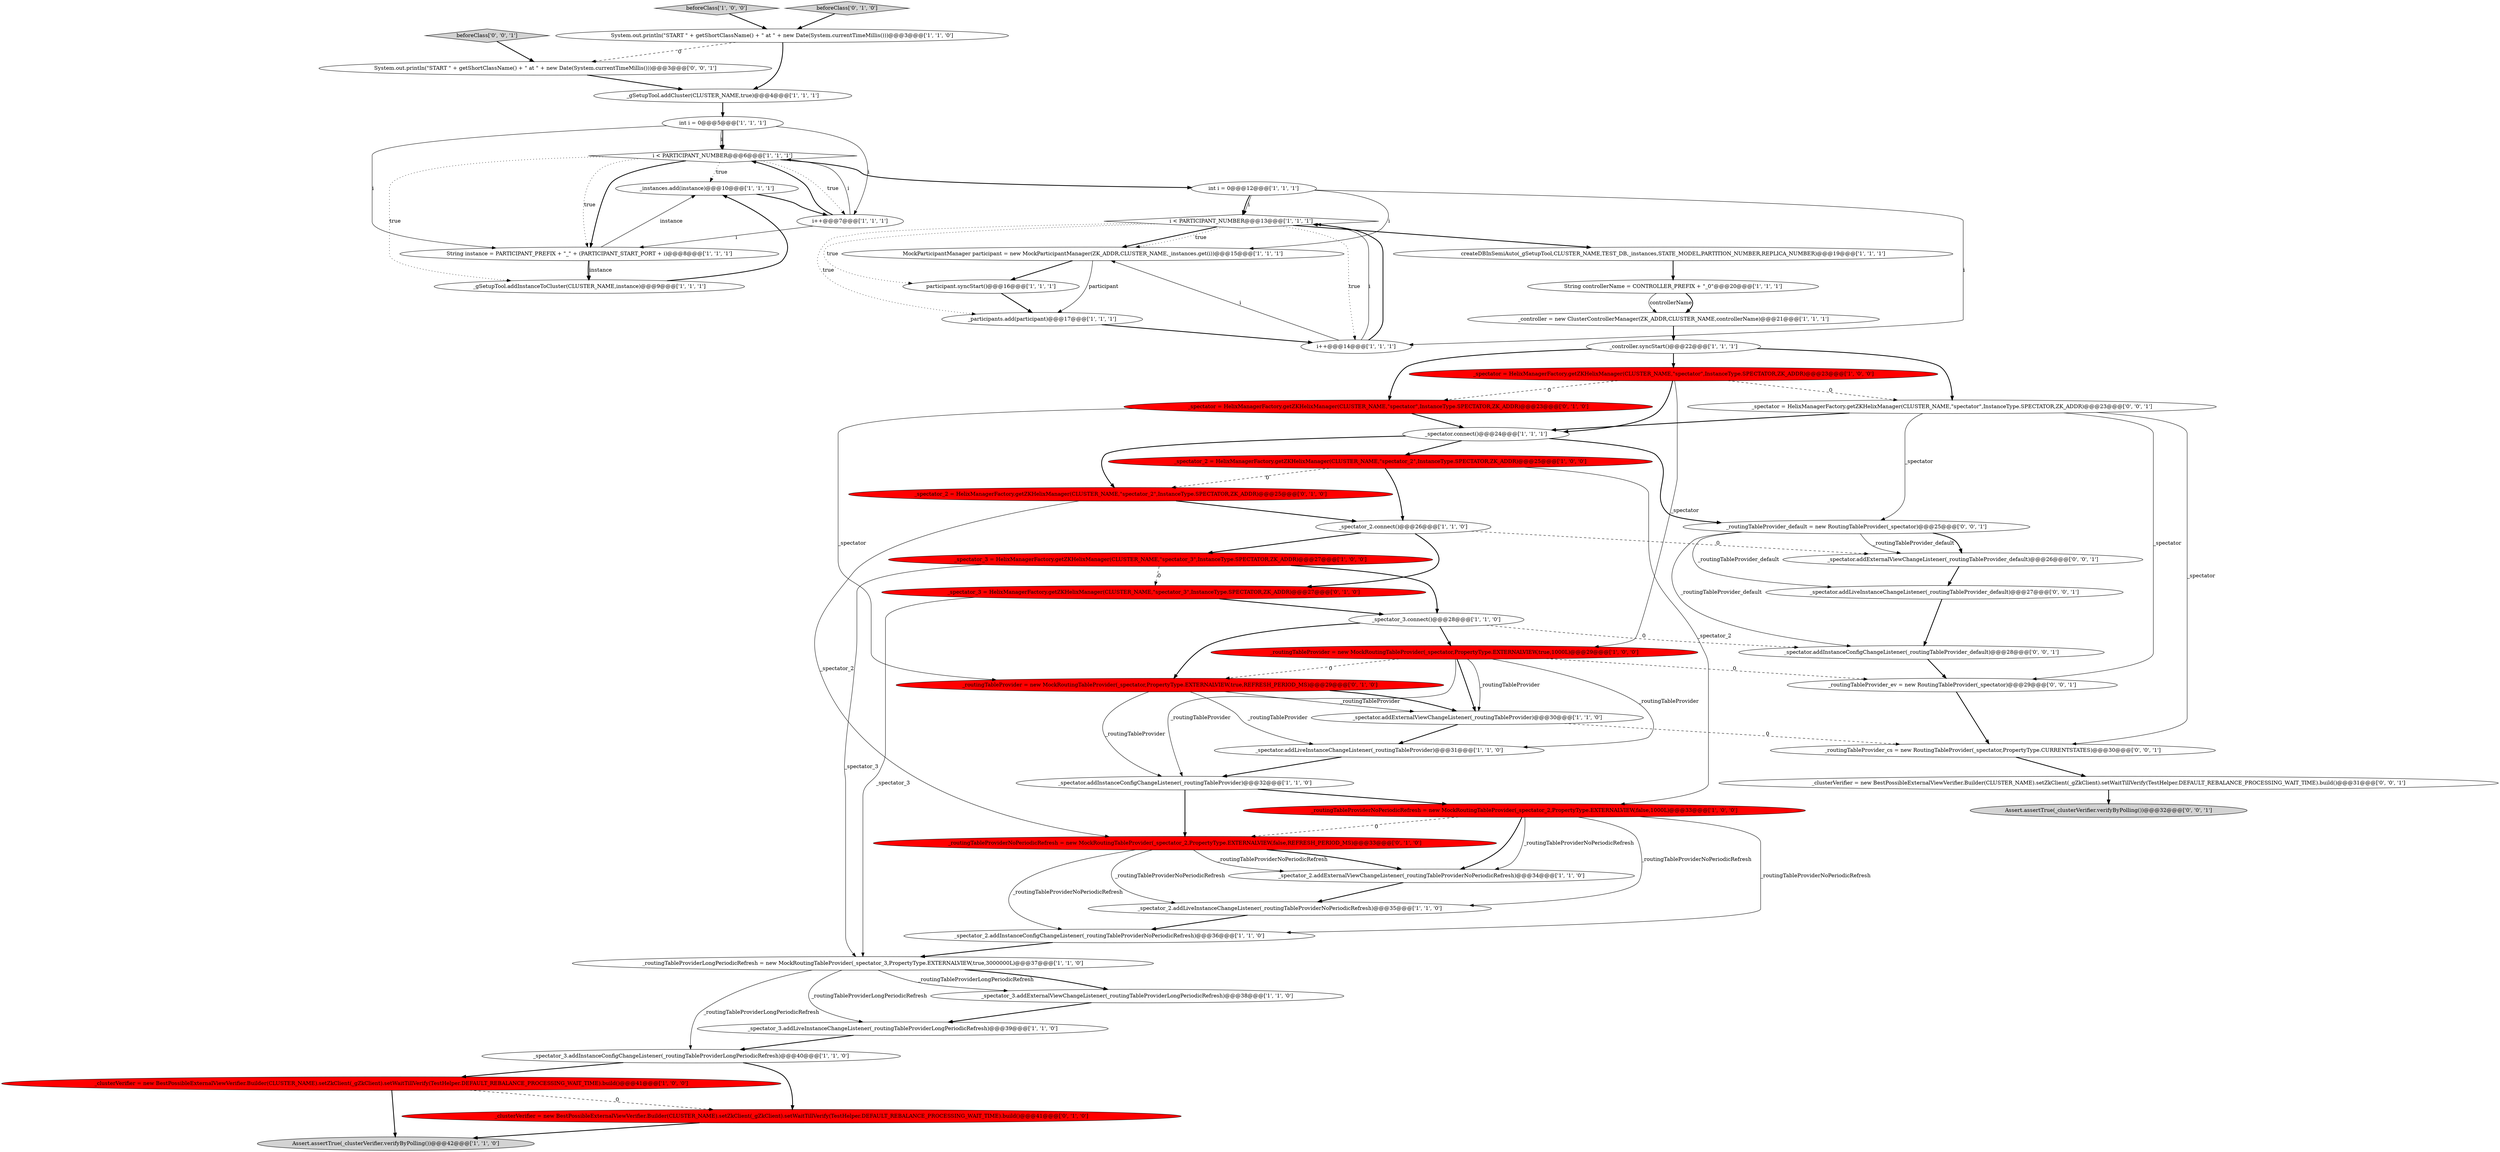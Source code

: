digraph {
4 [style = filled, label = "_spectator.addInstanceConfigChangeListener(_routingTableProvider)@@@32@@@['1', '1', '0']", fillcolor = white, shape = ellipse image = "AAA0AAABBB1BBB"];
21 [style = filled, label = "_gSetupTool.addCluster(CLUSTER_NAME,true)@@@4@@@['1', '1', '1']", fillcolor = white, shape = ellipse image = "AAA0AAABBB1BBB"];
45 [style = filled, label = "_spectator_2 = HelixManagerFactory.getZKHelixManager(CLUSTER_NAME,\"spectator_2\",InstanceType.SPECTATOR,ZK_ADDR)@@@25@@@['0', '1', '0']", fillcolor = red, shape = ellipse image = "AAA1AAABBB2BBB"];
14 [style = filled, label = "_spectator = HelixManagerFactory.getZKHelixManager(CLUSTER_NAME,\"spectator\",InstanceType.SPECTATOR,ZK_ADDR)@@@23@@@['1', '0', '0']", fillcolor = red, shape = ellipse image = "AAA1AAABBB1BBB"];
20 [style = filled, label = "MockParticipantManager participant = new MockParticipantManager(ZK_ADDR,CLUSTER_NAME,_instances.get(i))@@@15@@@['1', '1', '1']", fillcolor = white, shape = ellipse image = "AAA0AAABBB1BBB"];
43 [style = filled, label = "_spectator_3 = HelixManagerFactory.getZKHelixManager(CLUSTER_NAME,\"spectator_3\",InstanceType.SPECTATOR,ZK_ADDR)@@@27@@@['0', '1', '0']", fillcolor = red, shape = ellipse image = "AAA1AAABBB2BBB"];
55 [style = filled, label = "_clusterVerifier = new BestPossibleExternalViewVerifier.Builder(CLUSTER_NAME).setZkClient(_gZkClient).setWaitTillVerify(TestHelper.DEFAULT_REBALANCE_PROCESSING_WAIT_TIME).build()@@@31@@@['0', '0', '1']", fillcolor = white, shape = ellipse image = "AAA0AAABBB3BBB"];
35 [style = filled, label = "_participants.add(participant)@@@17@@@['1', '1', '1']", fillcolor = white, shape = ellipse image = "AAA0AAABBB1BBB"];
2 [style = filled, label = "_controller.syncStart()@@@22@@@['1', '1', '1']", fillcolor = white, shape = ellipse image = "AAA0AAABBB1BBB"];
39 [style = filled, label = "_routingTableProvider = new MockRoutingTableProvider(_spectator,PropertyType.EXTERNALVIEW,true,REFRESH_PERIOD_MS)@@@29@@@['0', '1', '0']", fillcolor = red, shape = ellipse image = "AAA1AAABBB2BBB"];
34 [style = filled, label = "int i = 0@@@5@@@['1', '1', '1']", fillcolor = white, shape = ellipse image = "AAA0AAABBB1BBB"];
51 [style = filled, label = "System.out.println(\"START \" + getShortClassName() + \" at \" + new Date(System.currentTimeMillis()))@@@3@@@['0', '0', '1']", fillcolor = white, shape = ellipse image = "AAA0AAABBB3BBB"];
38 [style = filled, label = "_instances.add(instance)@@@10@@@['1', '1', '1']", fillcolor = white, shape = ellipse image = "AAA0AAABBB1BBB"];
54 [style = filled, label = "beforeClass['0', '0', '1']", fillcolor = lightgray, shape = diamond image = "AAA0AAABBB3BBB"];
22 [style = filled, label = "createDBInSemiAuto(_gSetupTool,CLUSTER_NAME,TEST_DB,_instances,STATE_MODEL,PARTITION_NUMBER,REPLICA_NUMBER)@@@19@@@['1', '1', '1']", fillcolor = white, shape = ellipse image = "AAA0AAABBB1BBB"];
23 [style = filled, label = "beforeClass['1', '0', '0']", fillcolor = lightgray, shape = diamond image = "AAA0AAABBB1BBB"];
49 [style = filled, label = "_routingTableProvider_cs = new RoutingTableProvider(_spectator,PropertyType.CURRENTSTATES)@@@30@@@['0', '0', '1']", fillcolor = white, shape = ellipse image = "AAA0AAABBB3BBB"];
32 [style = filled, label = "_gSetupTool.addInstanceToCluster(CLUSTER_NAME,instance)@@@9@@@['1', '1', '1']", fillcolor = white, shape = ellipse image = "AAA0AAABBB1BBB"];
47 [style = filled, label = "_spectator.addExternalViewChangeListener(_routingTableProvider_default)@@@26@@@['0', '0', '1']", fillcolor = white, shape = ellipse image = "AAA0AAABBB3BBB"];
53 [style = filled, label = "_spectator.addInstanceConfigChangeListener(_routingTableProvider_default)@@@28@@@['0', '0', '1']", fillcolor = white, shape = ellipse image = "AAA0AAABBB3BBB"];
10 [style = filled, label = "_routingTableProviderLongPeriodicRefresh = new MockRoutingTableProvider(_spectator_3,PropertyType.EXTERNALVIEW,true,3000000L)@@@37@@@['1', '1', '0']", fillcolor = white, shape = ellipse image = "AAA0AAABBB1BBB"];
30 [style = filled, label = "_clusterVerifier = new BestPossibleExternalViewVerifier.Builder(CLUSTER_NAME).setZkClient(_gZkClient).setWaitTillVerify(TestHelper.DEFAULT_REBALANCE_PROCESSING_WAIT_TIME).build()@@@41@@@['1', '0', '0']", fillcolor = red, shape = ellipse image = "AAA1AAABBB1BBB"];
42 [style = filled, label = "beforeClass['0', '1', '0']", fillcolor = lightgray, shape = diamond image = "AAA0AAABBB2BBB"];
37 [style = filled, label = "_spectator.addLiveInstanceChangeListener(_routingTableProvider)@@@31@@@['1', '1', '0']", fillcolor = white, shape = ellipse image = "AAA0AAABBB1BBB"];
41 [style = filled, label = "_spectator = HelixManagerFactory.getZKHelixManager(CLUSTER_NAME,\"spectator\",InstanceType.SPECTATOR,ZK_ADDR)@@@23@@@['0', '1', '0']", fillcolor = red, shape = ellipse image = "AAA1AAABBB2BBB"];
48 [style = filled, label = "_routingTableProvider_default = new RoutingTableProvider(_spectator)@@@25@@@['0', '0', '1']", fillcolor = white, shape = ellipse image = "AAA0AAABBB3BBB"];
6 [style = filled, label = "i < PARTICIPANT_NUMBER@@@6@@@['1', '1', '1']", fillcolor = white, shape = diamond image = "AAA0AAABBB1BBB"];
7 [style = filled, label = "i++@@@7@@@['1', '1', '1']", fillcolor = white, shape = ellipse image = "AAA0AAABBB1BBB"];
11 [style = filled, label = "i++@@@14@@@['1', '1', '1']", fillcolor = white, shape = ellipse image = "AAA0AAABBB1BBB"];
52 [style = filled, label = "Assert.assertTrue(_clusterVerifier.verifyByPolling())@@@32@@@['0', '0', '1']", fillcolor = lightgray, shape = ellipse image = "AAA0AAABBB3BBB"];
29 [style = filled, label = "_spectator_2 = HelixManagerFactory.getZKHelixManager(CLUSTER_NAME,\"spectator_2\",InstanceType.SPECTATOR,ZK_ADDR)@@@25@@@['1', '0', '0']", fillcolor = red, shape = ellipse image = "AAA1AAABBB1BBB"];
0 [style = filled, label = "System.out.println(\"START \" + getShortClassName() + \" at \" + new Date(System.currentTimeMillis()))@@@3@@@['1', '1', '0']", fillcolor = white, shape = ellipse image = "AAA0AAABBB1BBB"];
36 [style = filled, label = "_spectator.connect()@@@24@@@['1', '1', '1']", fillcolor = white, shape = ellipse image = "AAA0AAABBB1BBB"];
44 [style = filled, label = "_routingTableProviderNoPeriodicRefresh = new MockRoutingTableProvider(_spectator_2,PropertyType.EXTERNALVIEW,false,REFRESH_PERIOD_MS)@@@33@@@['0', '1', '0']", fillcolor = red, shape = ellipse image = "AAA1AAABBB2BBB"];
50 [style = filled, label = "_spectator.addLiveInstanceChangeListener(_routingTableProvider_default)@@@27@@@['0', '0', '1']", fillcolor = white, shape = ellipse image = "AAA0AAABBB3BBB"];
3 [style = filled, label = "i < PARTICIPANT_NUMBER@@@13@@@['1', '1', '1']", fillcolor = white, shape = diamond image = "AAA0AAABBB1BBB"];
15 [style = filled, label = "String instance = PARTICIPANT_PREFIX + \"_\" + (PARTICIPANT_START_PORT + i)@@@8@@@['1', '1', '1']", fillcolor = white, shape = ellipse image = "AAA0AAABBB1BBB"];
9 [style = filled, label = "_spectator_3.connect()@@@28@@@['1', '1', '0']", fillcolor = white, shape = ellipse image = "AAA0AAABBB1BBB"];
31 [style = filled, label = "Assert.assertTrue(_clusterVerifier.verifyByPolling())@@@42@@@['1', '1', '0']", fillcolor = lightgray, shape = ellipse image = "AAA0AAABBB1BBB"];
12 [style = filled, label = "_spectator.addExternalViewChangeListener(_routingTableProvider)@@@30@@@['1', '1', '0']", fillcolor = white, shape = ellipse image = "AAA0AAABBB1BBB"];
13 [style = filled, label = "_spectator_3.addInstanceConfigChangeListener(_routingTableProviderLongPeriodicRefresh)@@@40@@@['1', '1', '0']", fillcolor = white, shape = ellipse image = "AAA0AAABBB1BBB"];
17 [style = filled, label = "participant.syncStart()@@@16@@@['1', '1', '1']", fillcolor = white, shape = ellipse image = "AAA0AAABBB1BBB"];
56 [style = filled, label = "_routingTableProvider_ev = new RoutingTableProvider(_spectator)@@@29@@@['0', '0', '1']", fillcolor = white, shape = ellipse image = "AAA0AAABBB3BBB"];
16 [style = filled, label = "_spectator_2.connect()@@@26@@@['1', '1', '0']", fillcolor = white, shape = ellipse image = "AAA0AAABBB1BBB"];
19 [style = filled, label = "_spectator_3.addExternalViewChangeListener(_routingTableProviderLongPeriodicRefresh)@@@38@@@['1', '1', '0']", fillcolor = white, shape = ellipse image = "AAA0AAABBB1BBB"];
24 [style = filled, label = "_routingTableProviderNoPeriodicRefresh = new MockRoutingTableProvider(_spectator_2,PropertyType.EXTERNALVIEW,false,1000L)@@@33@@@['1', '0', '0']", fillcolor = red, shape = ellipse image = "AAA1AAABBB1BBB"];
26 [style = filled, label = "_spectator_2.addLiveInstanceChangeListener(_routingTableProviderNoPeriodicRefresh)@@@35@@@['1', '1', '0']", fillcolor = white, shape = ellipse image = "AAA0AAABBB1BBB"];
33 [style = filled, label = "_spectator_2.addExternalViewChangeListener(_routingTableProviderNoPeriodicRefresh)@@@34@@@['1', '1', '0']", fillcolor = white, shape = ellipse image = "AAA0AAABBB1BBB"];
1 [style = filled, label = "_spectator_2.addInstanceConfigChangeListener(_routingTableProviderNoPeriodicRefresh)@@@36@@@['1', '1', '0']", fillcolor = white, shape = ellipse image = "AAA0AAABBB1BBB"];
27 [style = filled, label = "_spectator_3 = HelixManagerFactory.getZKHelixManager(CLUSTER_NAME,\"spectator_3\",InstanceType.SPECTATOR,ZK_ADDR)@@@27@@@['1', '0', '0']", fillcolor = red, shape = ellipse image = "AAA1AAABBB1BBB"];
40 [style = filled, label = "_clusterVerifier = new BestPossibleExternalViewVerifier.Builder(CLUSTER_NAME).setZkClient(_gZkClient).setWaitTillVerify(TestHelper.DEFAULT_REBALANCE_PROCESSING_WAIT_TIME).build()@@@41@@@['0', '1', '0']", fillcolor = red, shape = ellipse image = "AAA1AAABBB2BBB"];
8 [style = filled, label = "_routingTableProvider = new MockRoutingTableProvider(_spectator,PropertyType.EXTERNALVIEW,true,1000L)@@@29@@@['1', '0', '0']", fillcolor = red, shape = ellipse image = "AAA1AAABBB1BBB"];
5 [style = filled, label = "_spectator_3.addLiveInstanceChangeListener(_routingTableProviderLongPeriodicRefresh)@@@39@@@['1', '1', '0']", fillcolor = white, shape = ellipse image = "AAA0AAABBB1BBB"];
28 [style = filled, label = "_controller = new ClusterControllerManager(ZK_ADDR,CLUSTER_NAME,controllerName)@@@21@@@['1', '1', '1']", fillcolor = white, shape = ellipse image = "AAA0AAABBB1BBB"];
46 [style = filled, label = "_spectator = HelixManagerFactory.getZKHelixManager(CLUSTER_NAME,\"spectator\",InstanceType.SPECTATOR,ZK_ADDR)@@@23@@@['0', '0', '1']", fillcolor = white, shape = ellipse image = "AAA0AAABBB3BBB"];
18 [style = filled, label = "int i = 0@@@12@@@['1', '1', '1']", fillcolor = white, shape = ellipse image = "AAA0AAABBB1BBB"];
25 [style = filled, label = "String controllerName = CONTROLLER_PREFIX + \"_0\"@@@20@@@['1', '1', '1']", fillcolor = white, shape = ellipse image = "AAA0AAABBB1BBB"];
18->3 [style = bold, label=""];
34->7 [style = solid, label="i"];
48->50 [style = solid, label="_routingTableProvider_default"];
39->4 [style = solid, label="_routingTableProvider"];
8->37 [style = solid, label="_routingTableProvider"];
36->29 [style = bold, label=""];
46->49 [style = solid, label="_spectator"];
10->19 [style = bold, label=""];
27->9 [style = bold, label=""];
44->1 [style = solid, label="_routingTableProviderNoPeriodicRefresh"];
44->26 [style = solid, label="_routingTableProviderNoPeriodicRefresh"];
6->32 [style = dotted, label="true"];
7->15 [style = solid, label="i"];
11->20 [style = solid, label="i"];
3->35 [style = dotted, label="true"];
4->44 [style = bold, label=""];
29->24 [style = solid, label="_spectator_2"];
48->47 [style = solid, label="_routingTableProvider_default"];
8->4 [style = solid, label="_routingTableProvider"];
6->38 [style = dotted, label="true"];
49->55 [style = bold, label=""];
19->5 [style = bold, label=""];
10->5 [style = solid, label="_routingTableProviderLongPeriodicRefresh"];
16->47 [style = dashed, label="0"];
20->35 [style = solid, label="participant"];
38->7 [style = bold, label=""];
25->28 [style = solid, label="controllerName"];
2->14 [style = bold, label=""];
46->56 [style = solid, label="_spectator"];
0->51 [style = dashed, label="0"];
16->43 [style = bold, label=""];
7->6 [style = solid, label="i"];
40->31 [style = bold, label=""];
17->35 [style = bold, label=""];
6->15 [style = dotted, label="true"];
22->25 [style = bold, label=""];
45->44 [style = solid, label="_spectator_2"];
25->28 [style = bold, label=""];
9->39 [style = bold, label=""];
10->19 [style = solid, label="_routingTableProviderLongPeriodicRefresh"];
24->33 [style = solid, label="_routingTableProviderNoPeriodicRefresh"];
48->53 [style = solid, label="_routingTableProvider_default"];
26->1 [style = bold, label=""];
51->21 [style = bold, label=""];
46->36 [style = bold, label=""];
11->3 [style = solid, label="i"];
0->21 [style = bold, label=""];
13->40 [style = bold, label=""];
34->6 [style = solid, label="i"];
9->8 [style = bold, label=""];
10->13 [style = solid, label="_routingTableProviderLongPeriodicRefresh"];
18->3 [style = solid, label="i"];
12->37 [style = bold, label=""];
8->12 [style = solid, label="_routingTableProvider"];
29->45 [style = dashed, label="0"];
24->1 [style = solid, label="_routingTableProviderNoPeriodicRefresh"];
15->32 [style = solid, label="instance"];
7->6 [style = bold, label=""];
39->12 [style = bold, label=""];
6->7 [style = dotted, label="true"];
53->56 [style = bold, label=""];
3->17 [style = dotted, label="true"];
29->16 [style = bold, label=""];
14->36 [style = bold, label=""];
27->43 [style = dashed, label="0"];
2->41 [style = bold, label=""];
4->24 [style = bold, label=""];
16->27 [style = bold, label=""];
6->18 [style = bold, label=""];
27->10 [style = solid, label="_spectator_3"];
21->34 [style = bold, label=""];
44->33 [style = bold, label=""];
45->16 [style = bold, label=""];
43->10 [style = solid, label="_spectator_3"];
18->20 [style = solid, label="i"];
24->44 [style = dashed, label="0"];
14->46 [style = dashed, label="0"];
39->37 [style = solid, label="_routingTableProvider"];
23->0 [style = bold, label=""];
43->9 [style = bold, label=""];
47->50 [style = bold, label=""];
6->15 [style = bold, label=""];
42->0 [style = bold, label=""];
33->26 [style = bold, label=""];
24->33 [style = bold, label=""];
41->36 [style = bold, label=""];
11->3 [style = bold, label=""];
30->31 [style = bold, label=""];
5->13 [style = bold, label=""];
24->26 [style = solid, label="_routingTableProviderNoPeriodicRefresh"];
18->11 [style = solid, label="i"];
55->52 [style = bold, label=""];
8->12 [style = bold, label=""];
14->41 [style = dashed, label="0"];
54->51 [style = bold, label=""];
3->11 [style = dotted, label="true"];
14->8 [style = solid, label="_spectator"];
44->33 [style = solid, label="_routingTableProviderNoPeriodicRefresh"];
2->46 [style = bold, label=""];
30->40 [style = dashed, label="0"];
20->17 [style = bold, label=""];
34->15 [style = solid, label="i"];
56->49 [style = bold, label=""];
13->30 [style = bold, label=""];
15->38 [style = solid, label="instance"];
3->22 [style = bold, label=""];
37->4 [style = bold, label=""];
32->38 [style = bold, label=""];
28->2 [style = bold, label=""];
8->56 [style = dashed, label="0"];
3->20 [style = bold, label=""];
48->47 [style = bold, label=""];
41->39 [style = solid, label="_spectator"];
8->39 [style = dashed, label="0"];
34->6 [style = bold, label=""];
36->48 [style = bold, label=""];
36->45 [style = bold, label=""];
15->32 [style = bold, label=""];
1->10 [style = bold, label=""];
9->53 [style = dashed, label="0"];
50->53 [style = bold, label=""];
12->49 [style = dashed, label="0"];
39->12 [style = solid, label="_routingTableProvider"];
3->20 [style = dotted, label="true"];
35->11 [style = bold, label=""];
46->48 [style = solid, label="_spectator"];
}
